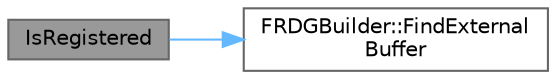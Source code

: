 digraph "IsRegistered"
{
 // INTERACTIVE_SVG=YES
 // LATEX_PDF_SIZE
  bgcolor="transparent";
  edge [fontname=Helvetica,fontsize=10,labelfontname=Helvetica,labelfontsize=10];
  node [fontname=Helvetica,fontsize=10,shape=box,height=0.2,width=0.4];
  rankdir="LR";
  Node1 [id="Node000001",label="IsRegistered",height=0.2,width=0.4,color="gray40", fillcolor="grey60", style="filled", fontcolor="black",tooltip=" "];
  Node1 -> Node2 [id="edge1_Node000001_Node000002",color="steelblue1",style="solid",tooltip=" "];
  Node2 [id="Node000002",label="FRDGBuilder::FindExternal\lBuffer",height=0.2,width=0.4,color="grey40", fillcolor="white", style="filled",URL="$d5/dac/classFRDGBuilder.html#a22215eb262557f198b44b6b6c44100f4",tooltip="Finds an RDG buffer associated with the external buffer, or returns null if none is found."];
}
